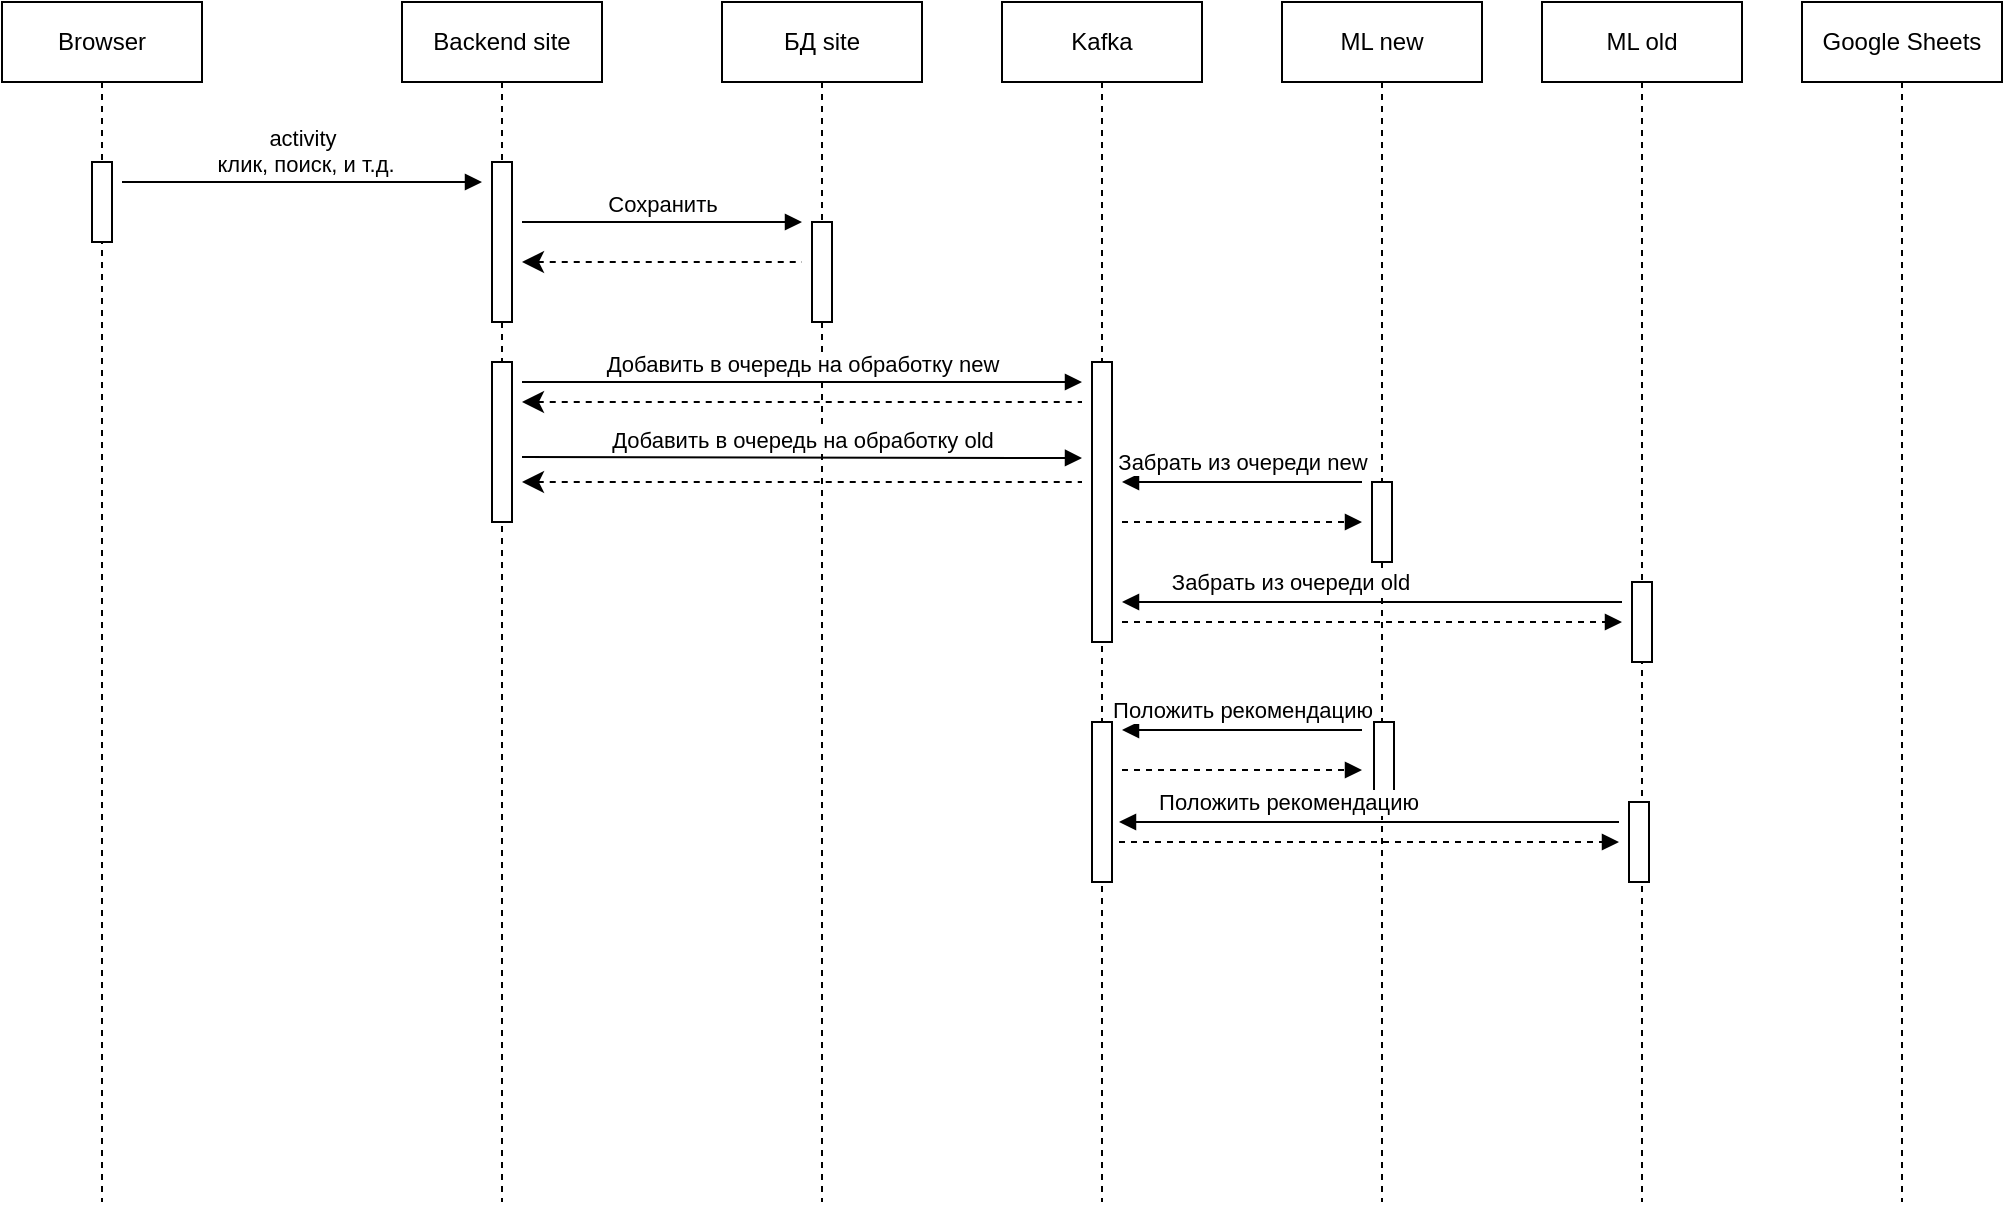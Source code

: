 <mxfile version="24.7.7">
  <diagram name="Page-1" id="13e1069c-82ec-6db2-03f1-153e76fe0fe0">
    <mxGraphModel dx="1193" dy="804" grid="1" gridSize="10" guides="1" tooltips="1" connect="1" arrows="1" fold="1" page="1" pageScale="1" pageWidth="1100" pageHeight="850" background="none" math="0" shadow="0">
      <root>
        <mxCell id="0" />
        <mxCell id="1" parent="0" />
        <mxCell id="99ZYGqxpfw9Q4ZG0pec9-13" value="ML old" style="shape=umlLifeline;perimeter=lifelinePerimeter;whiteSpace=wrap;html=1;container=1;dropTarget=0;collapsible=0;recursiveResize=0;outlineConnect=0;portConstraint=eastwest;newEdgeStyle={&quot;curved&quot;:0,&quot;rounded&quot;:0};" vertex="1" parent="1">
          <mxGeometry x="890" y="40" width="100" height="600" as="geometry" />
        </mxCell>
        <mxCell id="99ZYGqxpfw9Q4ZG0pec9-20" value="" style="html=1;points=[[0,0,0,0,5],[0,1,0,0,-5],[1,0,0,0,5],[1,1,0,0,-5]];perimeter=orthogonalPerimeter;outlineConnect=0;targetShapes=umlLifeline;portConstraint=eastwest;newEdgeStyle={&quot;curved&quot;:0,&quot;rounded&quot;:0};" vertex="1" parent="99ZYGqxpfw9Q4ZG0pec9-13">
          <mxGeometry x="45" y="290" width="10" height="40" as="geometry" />
        </mxCell>
        <mxCell id="99ZYGqxpfw9Q4ZG0pec9-1" value="Google Sheets" style="shape=umlLifeline;perimeter=lifelinePerimeter;whiteSpace=wrap;html=1;container=1;dropTarget=0;collapsible=0;recursiveResize=0;outlineConnect=0;portConstraint=eastwest;newEdgeStyle={&quot;curved&quot;:0,&quot;rounded&quot;:0};" vertex="1" parent="1">
          <mxGeometry x="1020" y="40" width="100" height="600" as="geometry" />
        </mxCell>
        <mxCell id="99ZYGqxpfw9Q4ZG0pec9-2" value="Browser" style="shape=umlLifeline;perimeter=lifelinePerimeter;whiteSpace=wrap;html=1;container=1;dropTarget=0;collapsible=0;recursiveResize=0;outlineConnect=0;portConstraint=eastwest;newEdgeStyle={&quot;curved&quot;:0,&quot;rounded&quot;:0};" vertex="1" parent="1">
          <mxGeometry x="120" y="40" width="100" height="600" as="geometry" />
        </mxCell>
        <mxCell id="99ZYGqxpfw9Q4ZG0pec9-4" value="" style="html=1;points=[[0,0,0,0,5],[0,1,0,0,-5],[1,0,0,0,5],[1,1,0,0,-5]];perimeter=orthogonalPerimeter;outlineConnect=0;targetShapes=umlLifeline;portConstraint=eastwest;newEdgeStyle={&quot;curved&quot;:0,&quot;rounded&quot;:0};" vertex="1" parent="99ZYGqxpfw9Q4ZG0pec9-2">
          <mxGeometry x="45" y="80" width="10" height="40" as="geometry" />
        </mxCell>
        <mxCell id="99ZYGqxpfw9Q4ZG0pec9-3" value="Backend site" style="shape=umlLifeline;perimeter=lifelinePerimeter;whiteSpace=wrap;html=1;container=1;dropTarget=0;collapsible=0;recursiveResize=0;outlineConnect=0;portConstraint=eastwest;newEdgeStyle={&quot;curved&quot;:0,&quot;rounded&quot;:0};" vertex="1" parent="1">
          <mxGeometry x="320" y="40" width="100" height="600" as="geometry" />
        </mxCell>
        <mxCell id="99ZYGqxpfw9Q4ZG0pec9-6" value="" style="html=1;points=[[0,0,0,0,5],[0,1,0,0,-5],[1,0,0,0,5],[1,1,0,0,-5]];perimeter=orthogonalPerimeter;outlineConnect=0;targetShapes=umlLifeline;portConstraint=eastwest;newEdgeStyle={&quot;curved&quot;:0,&quot;rounded&quot;:0};" vertex="1" parent="99ZYGqxpfw9Q4ZG0pec9-3">
          <mxGeometry x="45" y="80" width="10" height="80" as="geometry" />
        </mxCell>
        <mxCell id="99ZYGqxpfw9Q4ZG0pec9-15" value="" style="html=1;points=[[0,0,0,0,5],[0,1,0,0,-5],[1,0,0,0,5],[1,1,0,0,-5]];perimeter=orthogonalPerimeter;outlineConnect=0;targetShapes=umlLifeline;portConstraint=eastwest;newEdgeStyle={&quot;curved&quot;:0,&quot;rounded&quot;:0};" vertex="1" parent="99ZYGqxpfw9Q4ZG0pec9-3">
          <mxGeometry x="45" y="180" width="10" height="80" as="geometry" />
        </mxCell>
        <mxCell id="99ZYGqxpfw9Q4ZG0pec9-5" value="&lt;div&gt;activity&lt;/div&gt;&lt;div&gt;&amp;nbsp;клик, поиск, и т.д.&lt;br&gt;&lt;/div&gt;" style="html=1;verticalAlign=bottom;startArrow=none;startFill=0;endArrow=block;startSize=8;curved=0;rounded=0;" edge="1" parent="1">
          <mxGeometry width="60" relative="1" as="geometry">
            <mxPoint x="180" y="130" as="sourcePoint" />
            <mxPoint x="360" y="130" as="targetPoint" />
          </mxGeometry>
        </mxCell>
        <mxCell id="99ZYGqxpfw9Q4ZG0pec9-8" value="БД site" style="shape=umlLifeline;perimeter=lifelinePerimeter;whiteSpace=wrap;html=1;container=1;dropTarget=0;collapsible=0;recursiveResize=0;outlineConnect=0;portConstraint=eastwest;newEdgeStyle={&quot;curved&quot;:0,&quot;rounded&quot;:0};" vertex="1" parent="1">
          <mxGeometry x="480" y="40" width="100" height="600" as="geometry" />
        </mxCell>
        <mxCell id="99ZYGqxpfw9Q4ZG0pec9-10" value="" style="html=1;points=[[0,0,0,0,5],[0,1,0,0,-5],[1,0,0,0,5],[1,1,0,0,-5]];perimeter=orthogonalPerimeter;outlineConnect=0;targetShapes=umlLifeline;portConstraint=eastwest;newEdgeStyle={&quot;curved&quot;:0,&quot;rounded&quot;:0};" vertex="1" parent="99ZYGqxpfw9Q4ZG0pec9-8">
          <mxGeometry x="45" y="110" width="10" height="50" as="geometry" />
        </mxCell>
        <mxCell id="99ZYGqxpfw9Q4ZG0pec9-9" value="Сохранить" style="html=1;verticalAlign=bottom;startArrow=none;startFill=0;endArrow=block;startSize=8;curved=0;rounded=0;" edge="1" parent="1">
          <mxGeometry width="60" relative="1" as="geometry">
            <mxPoint x="380" y="150" as="sourcePoint" />
            <mxPoint x="520" y="150" as="targetPoint" />
          </mxGeometry>
        </mxCell>
        <mxCell id="99ZYGqxpfw9Q4ZG0pec9-11" value="" style="html=1;verticalAlign=bottom;startArrow=classic;startFill=1;endArrow=none;startSize=8;curved=0;rounded=0;endFill=0;dashed=1;" edge="1" parent="1">
          <mxGeometry width="60" relative="1" as="geometry">
            <mxPoint x="380" y="170" as="sourcePoint" />
            <mxPoint x="520" y="170" as="targetPoint" />
          </mxGeometry>
        </mxCell>
        <mxCell id="99ZYGqxpfw9Q4ZG0pec9-12" value="ML new" style="shape=umlLifeline;perimeter=lifelinePerimeter;whiteSpace=wrap;html=1;container=1;dropTarget=0;collapsible=0;recursiveResize=0;outlineConnect=0;portConstraint=eastwest;newEdgeStyle={&quot;curved&quot;:0,&quot;rounded&quot;:0};" vertex="1" parent="1">
          <mxGeometry x="760" y="40" width="100" height="600" as="geometry" />
        </mxCell>
        <mxCell id="99ZYGqxpfw9Q4ZG0pec9-19" value="" style="html=1;points=[[0,0,0,0,5],[0,1,0,0,-5],[1,0,0,0,5],[1,1,0,0,-5]];perimeter=orthogonalPerimeter;outlineConnect=0;targetShapes=umlLifeline;portConstraint=eastwest;newEdgeStyle={&quot;curved&quot;:0,&quot;rounded&quot;:0};" vertex="1" parent="99ZYGqxpfw9Q4ZG0pec9-12">
          <mxGeometry x="45" y="240" width="10" height="40" as="geometry" />
        </mxCell>
        <mxCell id="99ZYGqxpfw9Q4ZG0pec9-32" value="" style="html=1;points=[[0,0,0,0,5],[0,1,0,0,-5],[1,0,0,0,5],[1,1,0,0,-5]];perimeter=orthogonalPerimeter;outlineConnect=0;targetShapes=umlLifeline;portConstraint=eastwest;newEdgeStyle={&quot;curved&quot;:0,&quot;rounded&quot;:0};" vertex="1" parent="99ZYGqxpfw9Q4ZG0pec9-12">
          <mxGeometry x="46" y="360" width="10" height="40" as="geometry" />
        </mxCell>
        <mxCell id="99ZYGqxpfw9Q4ZG0pec9-40" value="" style="html=1;verticalAlign=bottom;startArrow=none;startFill=0;endArrow=block;startSize=8;curved=0;rounded=0;dashed=1;" edge="1" parent="99ZYGqxpfw9Q4ZG0pec9-12">
          <mxGeometry width="60" relative="1" as="geometry">
            <mxPoint x="-81.5" y="420" as="sourcePoint" />
            <mxPoint x="168.5" y="420" as="targetPoint" />
            <Array as="points">
              <mxPoint x="8.5" y="420" />
            </Array>
          </mxGeometry>
        </mxCell>
        <mxCell id="99ZYGqxpfw9Q4ZG0pec9-41" value="" style="html=1;verticalAlign=bottom;startArrow=none;startFill=0;endArrow=block;startSize=8;curved=0;rounded=0;" edge="1" parent="99ZYGqxpfw9Q4ZG0pec9-12">
          <mxGeometry width="60" relative="1" as="geometry">
            <mxPoint x="168.5" y="410" as="sourcePoint" />
            <mxPoint x="-81.5" y="410" as="targetPoint" />
            <Array as="points">
              <mxPoint x="-41.5" y="410" />
            </Array>
            <mxPoint as="offset" />
          </mxGeometry>
        </mxCell>
        <mxCell id="99ZYGqxpfw9Q4ZG0pec9-42" value="Положить рекомендацию" style="edgeLabel;html=1;align=center;verticalAlign=middle;resizable=0;points=[];" vertex="1" connectable="0" parent="99ZYGqxpfw9Q4ZG0pec9-41">
          <mxGeometry x="0.321" y="2" relative="1" as="geometry">
            <mxPoint x="-1" y="-12" as="offset" />
          </mxGeometry>
        </mxCell>
        <mxCell id="99ZYGqxpfw9Q4ZG0pec9-39" value="" style="html=1;points=[[0,0,0,0,5],[0,1,0,0,-5],[1,0,0,0,5],[1,1,0,0,-5]];perimeter=orthogonalPerimeter;outlineConnect=0;targetShapes=umlLifeline;portConstraint=eastwest;newEdgeStyle={&quot;curved&quot;:0,&quot;rounded&quot;:0};" vertex="1" parent="99ZYGqxpfw9Q4ZG0pec9-12">
          <mxGeometry x="173.5" y="400" width="10" height="40" as="geometry" />
        </mxCell>
        <mxCell id="99ZYGqxpfw9Q4ZG0pec9-14" value="Kafka" style="shape=umlLifeline;perimeter=lifelinePerimeter;whiteSpace=wrap;html=1;container=1;dropTarget=0;collapsible=0;recursiveResize=0;outlineConnect=0;portConstraint=eastwest;newEdgeStyle={&quot;curved&quot;:0,&quot;rounded&quot;:0};" vertex="1" parent="1">
          <mxGeometry x="620" y="40" width="100" height="600" as="geometry" />
        </mxCell>
        <mxCell id="99ZYGqxpfw9Q4ZG0pec9-17" value="" style="html=1;points=[[0,0,0,0,5],[0,1,0,0,-5],[1,0,0,0,5],[1,1,0,0,-5]];perimeter=orthogonalPerimeter;outlineConnect=0;targetShapes=umlLifeline;portConstraint=eastwest;newEdgeStyle={&quot;curved&quot;:0,&quot;rounded&quot;:0};" vertex="1" parent="99ZYGqxpfw9Q4ZG0pec9-14">
          <mxGeometry x="45" y="180" width="10" height="140" as="geometry" />
        </mxCell>
        <mxCell id="99ZYGqxpfw9Q4ZG0pec9-35" value="" style="html=1;points=[[0,0,0,0,5],[0,1,0,0,-5],[1,0,0,0,5],[1,1,0,0,-5]];perimeter=orthogonalPerimeter;outlineConnect=0;targetShapes=umlLifeline;portConstraint=eastwest;newEdgeStyle={&quot;curved&quot;:0,&quot;rounded&quot;:0};" vertex="1" parent="99ZYGqxpfw9Q4ZG0pec9-14">
          <mxGeometry x="45" y="360" width="10" height="80" as="geometry" />
        </mxCell>
        <mxCell id="99ZYGqxpfw9Q4ZG0pec9-16" value="Добавить в очередь на обработку new" style="html=1;verticalAlign=bottom;startArrow=none;startFill=0;endArrow=block;startSize=8;curved=0;rounded=0;" edge="1" parent="1">
          <mxGeometry width="60" relative="1" as="geometry">
            <mxPoint x="380" y="230" as="sourcePoint" />
            <mxPoint x="660" y="230" as="targetPoint" />
          </mxGeometry>
        </mxCell>
        <mxCell id="99ZYGqxpfw9Q4ZG0pec9-18" value="Добавить в очередь на обработку old" style="html=1;verticalAlign=bottom;startArrow=none;startFill=0;endArrow=block;startSize=8;curved=0;rounded=0;" edge="1" parent="1">
          <mxGeometry width="60" relative="1" as="geometry">
            <mxPoint x="380" y="267.5" as="sourcePoint" />
            <mxPoint x="660" y="268" as="targetPoint" />
          </mxGeometry>
        </mxCell>
        <mxCell id="99ZYGqxpfw9Q4ZG0pec9-21" value="" style="html=1;verticalAlign=bottom;startArrow=none;startFill=0;endArrow=block;startSize=8;curved=0;rounded=0;dashed=1;" edge="1" parent="1">
          <mxGeometry width="60" relative="1" as="geometry">
            <mxPoint x="680" y="300" as="sourcePoint" />
            <mxPoint x="800" y="300" as="targetPoint" />
          </mxGeometry>
        </mxCell>
        <mxCell id="99ZYGqxpfw9Q4ZG0pec9-22" value="" style="html=1;verticalAlign=bottom;startArrow=none;startFill=0;endArrow=block;startSize=8;curved=0;rounded=0;dashed=1;" edge="1" parent="1">
          <mxGeometry width="60" relative="1" as="geometry">
            <mxPoint x="680" y="350" as="sourcePoint" />
            <mxPoint x="930" y="350" as="targetPoint" />
            <Array as="points">
              <mxPoint x="770" y="350" />
            </Array>
          </mxGeometry>
        </mxCell>
        <mxCell id="99ZYGqxpfw9Q4ZG0pec9-23" value="" style="html=1;verticalAlign=bottom;startArrow=classic;startFill=1;endArrow=none;startSize=8;curved=0;rounded=0;endFill=0;dashed=1;" edge="1" parent="1">
          <mxGeometry width="60" relative="1" as="geometry">
            <mxPoint x="380" y="240" as="sourcePoint" />
            <mxPoint x="660" y="240" as="targetPoint" />
          </mxGeometry>
        </mxCell>
        <mxCell id="99ZYGqxpfw9Q4ZG0pec9-24" value="" style="html=1;verticalAlign=bottom;startArrow=classic;startFill=1;endArrow=none;startSize=8;curved=0;rounded=0;endFill=0;dashed=1;" edge="1" parent="1">
          <mxGeometry width="60" relative="1" as="geometry">
            <mxPoint x="380" y="280" as="sourcePoint" />
            <mxPoint x="660" y="280" as="targetPoint" />
          </mxGeometry>
        </mxCell>
        <mxCell id="99ZYGqxpfw9Q4ZG0pec9-25" value="" style="html=1;verticalAlign=bottom;startArrow=none;startFill=0;endArrow=block;startSize=8;curved=0;rounded=0;" edge="1" parent="1">
          <mxGeometry width="60" relative="1" as="geometry">
            <mxPoint x="800" y="280" as="sourcePoint" />
            <mxPoint x="680" y="280" as="targetPoint" />
            <Array as="points">
              <mxPoint x="730" y="280" />
            </Array>
            <mxPoint as="offset" />
          </mxGeometry>
        </mxCell>
        <mxCell id="99ZYGqxpfw9Q4ZG0pec9-27" value="Забрать из очереди new" style="edgeLabel;html=1;align=center;verticalAlign=middle;resizable=0;points=[];" vertex="1" connectable="0" parent="99ZYGqxpfw9Q4ZG0pec9-25">
          <mxGeometry x="0.283" y="-2" relative="1" as="geometry">
            <mxPoint x="17" y="-8" as="offset" />
          </mxGeometry>
        </mxCell>
        <mxCell id="99ZYGqxpfw9Q4ZG0pec9-28" value="" style="html=1;verticalAlign=bottom;startArrow=none;startFill=0;endArrow=block;startSize=8;curved=0;rounded=0;" edge="1" parent="1">
          <mxGeometry width="60" relative="1" as="geometry">
            <mxPoint x="930" y="340" as="sourcePoint" />
            <mxPoint x="680" y="340" as="targetPoint" />
            <Array as="points">
              <mxPoint x="720" y="340" />
            </Array>
            <mxPoint as="offset" />
          </mxGeometry>
        </mxCell>
        <mxCell id="99ZYGqxpfw9Q4ZG0pec9-30" value="Забрать из очереди old" style="edgeLabel;html=1;align=center;verticalAlign=middle;resizable=0;points=[];" vertex="1" connectable="0" parent="99ZYGqxpfw9Q4ZG0pec9-28">
          <mxGeometry x="0.321" y="2" relative="1" as="geometry">
            <mxPoint x="-1" y="-12" as="offset" />
          </mxGeometry>
        </mxCell>
        <mxCell id="99ZYGqxpfw9Q4ZG0pec9-36" value="" style="html=1;verticalAlign=bottom;startArrow=none;startFill=0;endArrow=block;startSize=8;curved=0;rounded=0;dashed=1;" edge="1" parent="1">
          <mxGeometry width="60" relative="1" as="geometry">
            <mxPoint x="680" y="424" as="sourcePoint" />
            <mxPoint x="800" y="424" as="targetPoint" />
          </mxGeometry>
        </mxCell>
        <mxCell id="99ZYGqxpfw9Q4ZG0pec9-37" value="" style="html=1;verticalAlign=bottom;startArrow=none;startFill=0;endArrow=block;startSize=8;curved=0;rounded=0;" edge="1" parent="1">
          <mxGeometry width="60" relative="1" as="geometry">
            <mxPoint x="800" y="404" as="sourcePoint" />
            <mxPoint x="680" y="404" as="targetPoint" />
            <Array as="points" />
            <mxPoint as="offset" />
          </mxGeometry>
        </mxCell>
        <mxCell id="99ZYGqxpfw9Q4ZG0pec9-38" value="Положить рекомендацию" style="edgeLabel;html=1;align=center;verticalAlign=middle;resizable=0;points=[];" vertex="1" connectable="0" parent="99ZYGqxpfw9Q4ZG0pec9-37">
          <mxGeometry x="0.283" y="-2" relative="1" as="geometry">
            <mxPoint x="17" y="-8" as="offset" />
          </mxGeometry>
        </mxCell>
      </root>
    </mxGraphModel>
  </diagram>
</mxfile>
